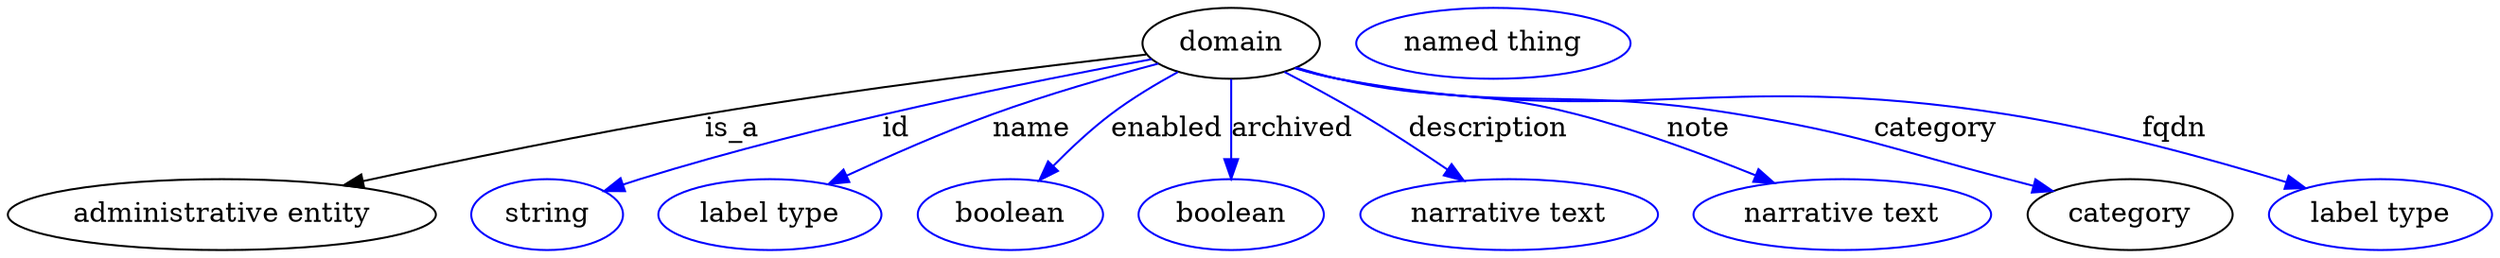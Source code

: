digraph {
	graph [bb="0,0,1257.1,123"];
	node [label="\N"];
	domain	 [height=0.5,
		label=domain,
		pos="619.54,105",
		width=1.2457];
	"administrative entity"	 [height=0.5,
		pos="108.54,18",
		width=3.015];
	domain -> "administrative entity"	 [label=is_a,
		lp="367.54,61.5",
		pos="e,172.53,32.613 576.09,100.08 523.3,93.874 431.62,82.393 353.54,69 295.75,59.088 230.81,45.453 182.31,34.776"];
	id	 [color=blue,
		height=0.5,
		label=string,
		pos="273.54,18",
		width=1.0652];
	domain -> id	 [color=blue,
		label=id,
		lp="441.54,61.5",
		pos="e,302.7,29.735 578.33,97.767 520.11,87.039 410.82,65.014 320.54,36 317.81,35.123 315.01,34.175 312.2,33.188",
		style=solid];
	name	 [color=blue,
		height=0.5,
		label="label type",
		pos="386.54,18",
		width=1.5707];
	domain -> name	 [color=blue,
		label=name,
		lp="518.54,61.5",
		pos="e,416.96,33.234 581.76,95.207 557.67,88.608 525.94,79.259 498.54,69 473.96,59.799 447.19,47.687 425.98,37.576",
		style=solid];
	enabled	 [color=blue,
		height=0.5,
		label=boolean,
		pos="507.54,18",
		width=1.2999];
	domain -> enabled	 [color=blue,
		label=enabled,
		lp="587.04,61.5",
		pos="e,522.65,35.179 591.87,90.629 581.07,84.529 568.84,76.984 558.54,69 548.44,61.169 538.28,51.473 529.72,42.645",
		style=solid];
	archived	 [color=blue,
		height=0.5,
		label=boolean,
		pos="619.54,18",
		width=1.2999];
	domain -> archived	 [color=blue,
		label=archived,
		lp="651.04,61.5",
		pos="e,619.54,36.003 619.54,86.974 619.54,75.192 619.54,59.561 619.54,46.158",
		style=solid];
	description	 [color=blue,
		height=0.5,
		label="narrative text",
		pos="759.54,18",
		width=2.0943];
	domain -> description	 [color=blue,
		label=description,
		lp="750.54,61.5",
		pos="e,736.34,35.25 647.66,90.826 659.8,84.467 674.06,76.679 686.54,69 700.45,60.445 715.31,50.267 727.97,41.262",
		style=solid];
	note	 [color=blue,
		height=0.5,
		label="narrative text",
		pos="928.54,18",
		width=2.0943];
	domain -> note	 [color=blue,
		label=note,
		lp="856.54,61.5",
		pos="e,893.4,33.929 652.63,92.731 659.17,90.601 666.02,88.57 672.54,87 726.25,74.063 742.09,82.976 795.54,69 825.77,61.096 858.56,48.569 \
884.02,37.909",
		style=solid];
	category	 [height=0.5,
		pos="1073.5,18",
		width=1.4443];
	domain -> category	 [color=blue,
		label=category,
		lp="979.54,61.5",
		pos="e,1034.2,29.903 652.28,92.523 658.91,90.384 665.88,88.403 672.54,87 761.6,68.231 786.73,83.773 876.54,69 937.91,58.905 952.47,52.14 \
1012.5,36 1016.4,34.966 1020.4,33.865 1024.4,32.738",
		style=solid];
	fqdn	 [color=blue,
		height=0.5,
		label="label type",
		pos="1200.5,18",
		width=1.5707];
	domain -> fqdn	 [color=blue,
		label=fqdn,
		lp="1099,61.5",
		pos="e,1162.1,31.227 651.96,92.426 658.67,90.267 665.76,88.302 672.54,87 822.45,58.183 864.85,93.428 1015.5,69 1062.9,61.316 1115.6,46.12 \
1152.6,34.306",
		style=solid];
	"named thing_category"	 [color=blue,
		height=0.5,
		label="named thing",
		pos="751.54,105",
		width=1.9318];
}
